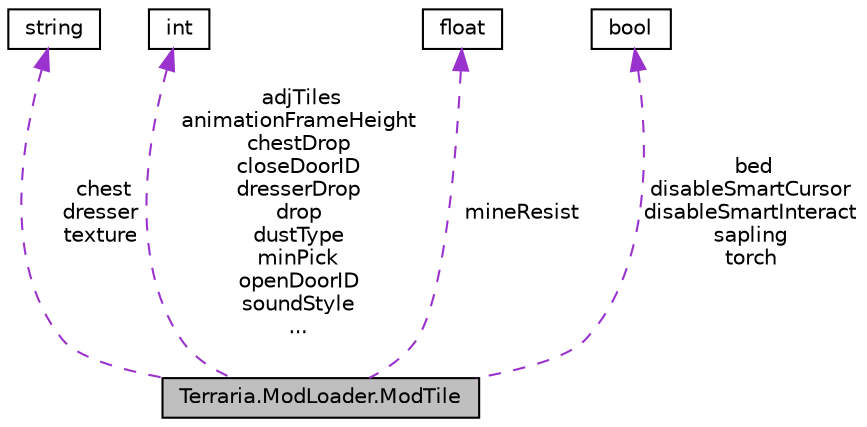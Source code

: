 digraph "Terraria.ModLoader.ModTile"
{
 // LATEX_PDF_SIZE
  edge [fontname="Helvetica",fontsize="10",labelfontname="Helvetica",labelfontsize="10"];
  node [fontname="Helvetica",fontsize="10",shape=record];
  Node1 [label="Terraria.ModLoader.ModTile",height=0.2,width=0.4,color="black", fillcolor="grey75", style="filled", fontcolor="black",tooltip="This class represents a type of tile that can be added by a mod. Only one instance of this class will..."];
  Node2 -> Node1 [dir="back",color="darkorchid3",fontsize="10",style="dashed",label=" chest\ndresser\ntexture" ,fontname="Helvetica"];
  Node2 [label="string",height=0.2,width=0.4,color="black", fillcolor="white", style="filled",tooltip=" "];
  Node3 -> Node1 [dir="back",color="darkorchid3",fontsize="10",style="dashed",label=" adjTiles\nanimationFrameHeight\nchestDrop\ncloseDoorID\ndresserDrop\ndrop\ndustType\nminPick\nopenDoorID\nsoundStyle\n..." ,fontname="Helvetica"];
  Node3 [label="int",height=0.2,width=0.4,color="black", fillcolor="white", style="filled",tooltip=" "];
  Node4 -> Node1 [dir="back",color="darkorchid3",fontsize="10",style="dashed",label=" mineResist" ,fontname="Helvetica"];
  Node4 [label="float",height=0.2,width=0.4,color="black", fillcolor="white", style="filled",tooltip=" "];
  Node5 -> Node1 [dir="back",color="darkorchid3",fontsize="10",style="dashed",label=" bed\ndisableSmartCursor\ndisableSmartInteract\nsapling\ntorch" ,fontname="Helvetica"];
  Node5 [label="bool",height=0.2,width=0.4,color="black", fillcolor="white", style="filled",tooltip=" "];
}
